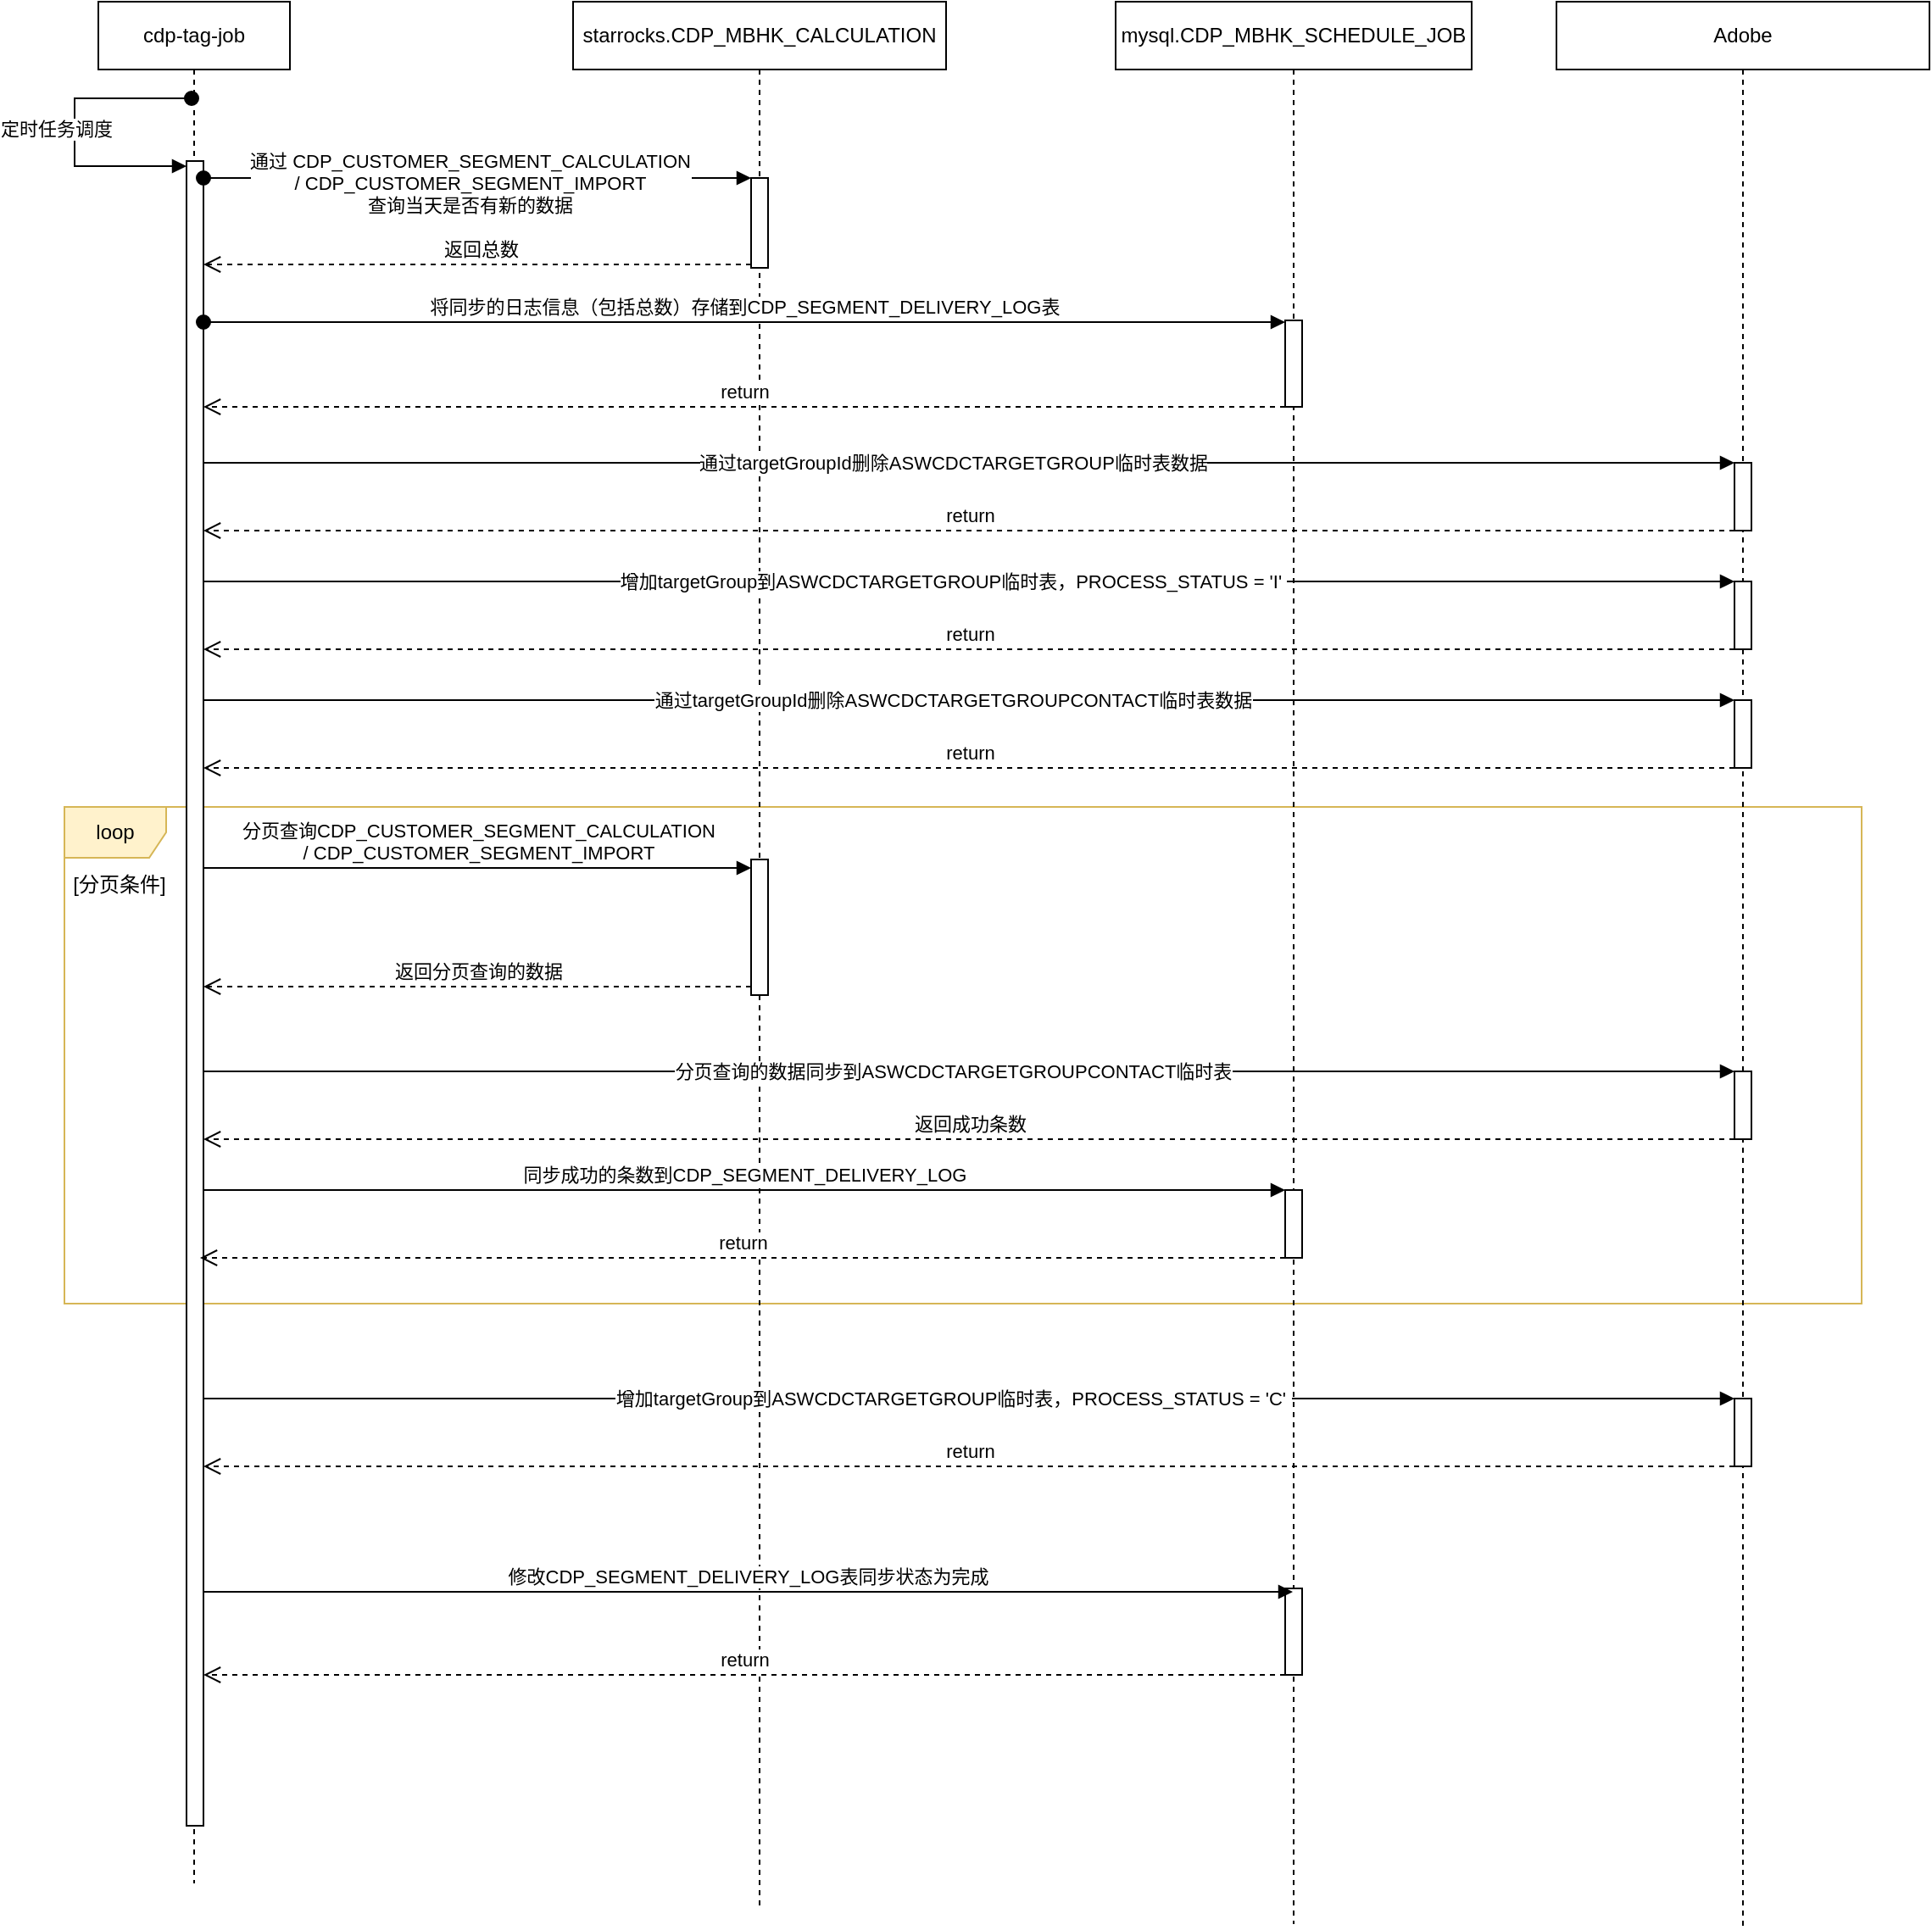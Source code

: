 <mxfile version="21.1.5" type="github">
  <diagram name="第 1 页" id="dYUoFG49znBWoF7892X2">
    <mxGraphModel dx="1434" dy="764" grid="0" gridSize="10" guides="1" tooltips="1" connect="1" arrows="1" fold="1" page="1" pageScale="1" pageWidth="827" pageHeight="1169" math="0" shadow="0">
      <root>
        <mxCell id="0" />
        <mxCell id="1" parent="0" />
        <mxCell id="x_W76neEEtvd7lcD01PX-147" value="loop" style="shape=umlFrame;whiteSpace=wrap;html=1;pointerEvents=0;fillColor=#fff2cc;strokeColor=#d6b656;swimlaneFillColor=none;" parent="1" vertex="1">
          <mxGeometry x="154" y="1455" width="1060" height="293" as="geometry" />
        </mxCell>
        <mxCell id="x_W76neEEtvd7lcD01PX-117" value="cdp-tag-job" style="shape=umlLifeline;perimeter=lifelinePerimeter;whiteSpace=wrap;html=1;container=1;dropTarget=0;collapsible=0;recursiveResize=0;outlineConnect=0;portConstraint=eastwest;newEdgeStyle={&quot;edgeStyle&quot;:&quot;elbowEdgeStyle&quot;,&quot;elbow&quot;:&quot;vertical&quot;,&quot;curved&quot;:0,&quot;rounded&quot;:0};" parent="1" vertex="1">
          <mxGeometry x="174" y="980" width="113" height="1110" as="geometry" />
        </mxCell>
        <mxCell id="x_W76neEEtvd7lcD01PX-118" value="" style="html=1;points=[];perimeter=orthogonalPerimeter;outlineConnect=0;targetShapes=umlLifeline;portConstraint=eastwest;newEdgeStyle={&quot;edgeStyle&quot;:&quot;elbowEdgeStyle&quot;,&quot;elbow&quot;:&quot;vertical&quot;,&quot;curved&quot;:0,&quot;rounded&quot;:0};" parent="x_W76neEEtvd7lcD01PX-117" vertex="1">
          <mxGeometry x="52" y="94" width="10" height="982" as="geometry" />
        </mxCell>
        <mxCell id="x_W76neEEtvd7lcD01PX-119" value="starrocks.CDP_MBHK_CALCULATION" style="shape=umlLifeline;perimeter=lifelinePerimeter;whiteSpace=wrap;html=1;container=1;dropTarget=0;collapsible=0;recursiveResize=0;outlineConnect=0;portConstraint=eastwest;newEdgeStyle={&quot;edgeStyle&quot;:&quot;elbowEdgeStyle&quot;,&quot;elbow&quot;:&quot;vertical&quot;,&quot;curved&quot;:0,&quot;rounded&quot;:0};" parent="1" vertex="1">
          <mxGeometry x="454" y="980" width="220" height="1123" as="geometry" />
        </mxCell>
        <mxCell id="x_W76neEEtvd7lcD01PX-120" value="" style="html=1;points=[];perimeter=orthogonalPerimeter;outlineConnect=0;targetShapes=umlLifeline;portConstraint=eastwest;newEdgeStyle={&quot;edgeStyle&quot;:&quot;elbowEdgeStyle&quot;,&quot;elbow&quot;:&quot;vertical&quot;,&quot;curved&quot;:0,&quot;rounded&quot;:0};" parent="x_W76neEEtvd7lcD01PX-119" vertex="1">
          <mxGeometry x="105" y="104" width="10" height="53" as="geometry" />
        </mxCell>
        <mxCell id="x_W76neEEtvd7lcD01PX-136" value="" style="html=1;points=[];perimeter=orthogonalPerimeter;outlineConnect=0;targetShapes=umlLifeline;portConstraint=eastwest;newEdgeStyle={&quot;edgeStyle&quot;:&quot;elbowEdgeStyle&quot;,&quot;elbow&quot;:&quot;vertical&quot;,&quot;curved&quot;:0,&quot;rounded&quot;:0};" parent="x_W76neEEtvd7lcD01PX-119" vertex="1">
          <mxGeometry x="105" y="506" width="10" height="80" as="geometry" />
        </mxCell>
        <mxCell id="x_W76neEEtvd7lcD01PX-121" value="" style="html=1;verticalAlign=bottom;startArrow=oval;startFill=1;endArrow=block;startSize=8;edgeStyle=elbowEdgeStyle;elbow=vertical;curved=0;rounded=0;" parent="1" source="x_W76neEEtvd7lcD01PX-118" target="x_W76neEEtvd7lcD01PX-120" edge="1">
          <mxGeometry width="60" relative="1" as="geometry">
            <mxPoint x="384" y="1084" as="sourcePoint" />
            <mxPoint x="444" y="1084" as="targetPoint" />
            <Array as="points">
              <mxPoint x="534" y="1084" />
            </Array>
          </mxGeometry>
        </mxCell>
        <mxCell id="x_W76neEEtvd7lcD01PX-124" value="&lt;div&gt;通过 CDP_CUSTOMER_SEGMENT_CALCULATION&lt;/div&gt;&lt;div&gt;/&amp;nbsp;CDP_CUSTOMER_SEGMENT_IMPORT&lt;/div&gt;&lt;div&gt;查询当天是否有新的数据&lt;/div&gt;" style="edgeLabel;html=1;align=center;verticalAlign=middle;resizable=0;points=[];" parent="x_W76neEEtvd7lcD01PX-121" vertex="1" connectable="0">
          <mxGeometry x="-0.03" y="-3" relative="1" as="geometry">
            <mxPoint as="offset" />
          </mxGeometry>
        </mxCell>
        <mxCell id="x_W76neEEtvd7lcD01PX-125" value="&amp;nbsp;返回总数" style="html=1;verticalAlign=bottom;endArrow=open;dashed=1;endSize=8;edgeStyle=elbowEdgeStyle;elbow=vertical;curved=0;rounded=0;" parent="1" source="x_W76neEEtvd7lcD01PX-120" target="x_W76neEEtvd7lcD01PX-118" edge="1">
          <mxGeometry relative="1" as="geometry">
            <mxPoint x="554" y="1124" as="sourcePoint" />
            <mxPoint x="244" y="1164" as="targetPoint" />
            <Array as="points">
              <mxPoint x="477" y="1135" />
              <mxPoint x="514" y="1124" />
              <mxPoint x="444" y="1164" />
            </Array>
          </mxGeometry>
        </mxCell>
        <mxCell id="x_W76neEEtvd7lcD01PX-128" value="Adobe" style="shape=umlLifeline;perimeter=lifelinePerimeter;whiteSpace=wrap;html=1;container=1;dropTarget=0;collapsible=0;recursiveResize=0;outlineConnect=0;portConstraint=eastwest;newEdgeStyle={&quot;edgeStyle&quot;:&quot;elbowEdgeStyle&quot;,&quot;elbow&quot;:&quot;vertical&quot;,&quot;curved&quot;:0,&quot;rounded&quot;:0};" parent="1" vertex="1">
          <mxGeometry x="1034" y="980" width="220" height="1136" as="geometry" />
        </mxCell>
        <mxCell id="x_W76neEEtvd7lcD01PX-132" value="" style="html=1;points=[];perimeter=orthogonalPerimeter;outlineConnect=0;targetShapes=umlLifeline;portConstraint=eastwest;newEdgeStyle={&quot;edgeStyle&quot;:&quot;elbowEdgeStyle&quot;,&quot;elbow&quot;:&quot;vertical&quot;,&quot;curved&quot;:0,&quot;rounded&quot;:0};" parent="x_W76neEEtvd7lcD01PX-128" vertex="1">
          <mxGeometry x="105" y="631" width="10" height="40" as="geometry" />
        </mxCell>
        <mxCell id="x_W76neEEtvd7lcD01PX-152" value="" style="html=1;verticalAlign=bottom;endArrow=block;edgeStyle=elbowEdgeStyle;elbow=vertical;curved=0;rounded=0;" parent="x_W76neEEtvd7lcD01PX-128" edge="1">
          <mxGeometry relative="1" as="geometry">
            <mxPoint x="-798" y="272" as="sourcePoint" />
            <mxPoint x="105" y="272" as="targetPoint" />
            <Array as="points">
              <mxPoint x="-230" y="272" />
              <mxPoint x="-240" y="262" />
              <mxPoint x="-310" y="182" />
              <mxPoint x="70" y="152" />
            </Array>
          </mxGeometry>
        </mxCell>
        <mxCell id="x_W76neEEtvd7lcD01PX-153" value="通过targetGroupId删除ASWCDCTARGETGROUP临时表数据" style="edgeLabel;html=1;align=center;verticalAlign=middle;resizable=0;points=[];" parent="x_W76neEEtvd7lcD01PX-152" vertex="1" connectable="0">
          <mxGeometry x="-0.021" relative="1" as="geometry">
            <mxPoint as="offset" />
          </mxGeometry>
        </mxCell>
        <mxCell id="x_W76neEEtvd7lcD01PX-154" value="return" style="html=1;verticalAlign=bottom;endArrow=open;dashed=1;endSize=8;edgeStyle=elbowEdgeStyle;elbow=vertical;curved=0;rounded=0;" parent="x_W76neEEtvd7lcD01PX-128" edge="1">
          <mxGeometry relative="1" as="geometry">
            <mxPoint x="-798" y="312" as="targetPoint" />
            <mxPoint x="105" y="312" as="sourcePoint" />
            <Array as="points">
              <mxPoint x="-300" y="312" />
              <mxPoint x="-40" y="332" />
              <mxPoint x="-230" y="322" />
              <mxPoint x="-270" y="332" />
              <mxPoint x="-320" y="212" />
            </Array>
          </mxGeometry>
        </mxCell>
        <mxCell id="x_W76neEEtvd7lcD01PX-155" value="" style="html=1;points=[];perimeter=orthogonalPerimeter;outlineConnect=0;targetShapes=umlLifeline;portConstraint=eastwest;newEdgeStyle={&quot;edgeStyle&quot;:&quot;elbowEdgeStyle&quot;,&quot;elbow&quot;:&quot;vertical&quot;,&quot;curved&quot;:0,&quot;rounded&quot;:0};" parent="x_W76neEEtvd7lcD01PX-128" vertex="1">
          <mxGeometry x="105" y="272" width="10" height="40" as="geometry" />
        </mxCell>
        <mxCell id="_thPJtnD76I0ixJaeyZY-2" value="" style="html=1;verticalAlign=bottom;endArrow=block;edgeStyle=elbowEdgeStyle;elbow=vertical;curved=0;rounded=0;" edge="1" parent="x_W76neEEtvd7lcD01PX-128">
          <mxGeometry relative="1" as="geometry">
            <mxPoint x="-798" y="342" as="sourcePoint" />
            <mxPoint x="105" y="342" as="targetPoint" />
            <Array as="points">
              <mxPoint x="-230" y="342" />
              <mxPoint x="-240" y="332" />
              <mxPoint x="-310" y="252" />
              <mxPoint x="70" y="222" />
            </Array>
          </mxGeometry>
        </mxCell>
        <mxCell id="_thPJtnD76I0ixJaeyZY-3" value="增加targetGroup到ASWCDCTARGETGROUP临时表，PROCESS_STATUS = &#39;I&#39;&amp;nbsp;" style="edgeLabel;html=1;align=center;verticalAlign=middle;resizable=0;points=[];" vertex="1" connectable="0" parent="_thPJtnD76I0ixJaeyZY-2">
          <mxGeometry x="-0.021" relative="1" as="geometry">
            <mxPoint as="offset" />
          </mxGeometry>
        </mxCell>
        <mxCell id="_thPJtnD76I0ixJaeyZY-4" value="return" style="html=1;verticalAlign=bottom;endArrow=open;dashed=1;endSize=8;edgeStyle=elbowEdgeStyle;elbow=vertical;curved=0;rounded=0;" edge="1" parent="x_W76neEEtvd7lcD01PX-128">
          <mxGeometry relative="1" as="geometry">
            <mxPoint x="-798" y="382" as="targetPoint" />
            <mxPoint x="105" y="382" as="sourcePoint" />
            <Array as="points">
              <mxPoint x="-300" y="382" />
              <mxPoint x="-40" y="402" />
              <mxPoint x="-230" y="392" />
              <mxPoint x="-270" y="402" />
              <mxPoint x="-320" y="282" />
            </Array>
          </mxGeometry>
        </mxCell>
        <mxCell id="_thPJtnD76I0ixJaeyZY-5" value="" style="html=1;points=[];perimeter=orthogonalPerimeter;outlineConnect=0;targetShapes=umlLifeline;portConstraint=eastwest;newEdgeStyle={&quot;edgeStyle&quot;:&quot;elbowEdgeStyle&quot;,&quot;elbow&quot;:&quot;vertical&quot;,&quot;curved&quot;:0,&quot;rounded&quot;:0};" vertex="1" parent="x_W76neEEtvd7lcD01PX-128">
          <mxGeometry x="105" y="342" width="10" height="40" as="geometry" />
        </mxCell>
        <mxCell id="_thPJtnD76I0ixJaeyZY-6" value="" style="html=1;verticalAlign=bottom;endArrow=block;edgeStyle=elbowEdgeStyle;elbow=vertical;curved=0;rounded=0;" edge="1" parent="x_W76neEEtvd7lcD01PX-128">
          <mxGeometry relative="1" as="geometry">
            <mxPoint x="-798" y="412" as="sourcePoint" />
            <mxPoint x="105" y="412" as="targetPoint" />
            <Array as="points">
              <mxPoint x="-230" y="412" />
              <mxPoint x="-240" y="402" />
              <mxPoint x="-310" y="322" />
              <mxPoint x="70" y="292" />
            </Array>
          </mxGeometry>
        </mxCell>
        <mxCell id="_thPJtnD76I0ixJaeyZY-7" value="通过targetGroupId删除ASWCDCTARGETGROUPCONTACT临时表数据" style="edgeLabel;html=1;align=center;verticalAlign=middle;resizable=0;points=[];" vertex="1" connectable="0" parent="_thPJtnD76I0ixJaeyZY-6">
          <mxGeometry x="-0.021" relative="1" as="geometry">
            <mxPoint as="offset" />
          </mxGeometry>
        </mxCell>
        <mxCell id="_thPJtnD76I0ixJaeyZY-8" value="return" style="html=1;verticalAlign=bottom;endArrow=open;dashed=1;endSize=8;edgeStyle=elbowEdgeStyle;elbow=vertical;curved=0;rounded=0;" edge="1" parent="x_W76neEEtvd7lcD01PX-128">
          <mxGeometry relative="1" as="geometry">
            <mxPoint x="-798" y="452" as="targetPoint" />
            <mxPoint x="105" y="452" as="sourcePoint" />
            <Array as="points">
              <mxPoint x="-300" y="452" />
              <mxPoint x="-40" y="472" />
              <mxPoint x="-230" y="462" />
              <mxPoint x="-270" y="472" />
              <mxPoint x="-320" y="352" />
            </Array>
          </mxGeometry>
        </mxCell>
        <mxCell id="_thPJtnD76I0ixJaeyZY-9" value="" style="html=1;points=[];perimeter=orthogonalPerimeter;outlineConnect=0;targetShapes=umlLifeline;portConstraint=eastwest;newEdgeStyle={&quot;edgeStyle&quot;:&quot;elbowEdgeStyle&quot;,&quot;elbow&quot;:&quot;vertical&quot;,&quot;curved&quot;:0,&quot;rounded&quot;:0};" vertex="1" parent="x_W76neEEtvd7lcD01PX-128">
          <mxGeometry x="105" y="412" width="10" height="40" as="geometry" />
        </mxCell>
        <mxCell id="_thPJtnD76I0ixJaeyZY-10" value="" style="html=1;verticalAlign=bottom;endArrow=block;edgeStyle=elbowEdgeStyle;elbow=vertical;curved=0;rounded=0;" edge="1" parent="x_W76neEEtvd7lcD01PX-128">
          <mxGeometry relative="1" as="geometry">
            <mxPoint x="-798" y="824" as="sourcePoint" />
            <mxPoint x="105" y="824" as="targetPoint" />
            <Array as="points">
              <mxPoint x="-230" y="824" />
              <mxPoint x="-240" y="814" />
              <mxPoint x="-310" y="734" />
              <mxPoint x="70" y="704" />
            </Array>
          </mxGeometry>
        </mxCell>
        <mxCell id="_thPJtnD76I0ixJaeyZY-11" value="增加targetGroup到ASWCDCTARGETGROUP临时表，PROCESS_STATUS = &#39;C&#39;&amp;nbsp;" style="edgeLabel;html=1;align=center;verticalAlign=middle;resizable=0;points=[];" vertex="1" connectable="0" parent="_thPJtnD76I0ixJaeyZY-10">
          <mxGeometry x="-0.021" relative="1" as="geometry">
            <mxPoint as="offset" />
          </mxGeometry>
        </mxCell>
        <mxCell id="_thPJtnD76I0ixJaeyZY-12" value="return" style="html=1;verticalAlign=bottom;endArrow=open;dashed=1;endSize=8;edgeStyle=elbowEdgeStyle;elbow=vertical;curved=0;rounded=0;" edge="1" parent="x_W76neEEtvd7lcD01PX-128">
          <mxGeometry relative="1" as="geometry">
            <mxPoint x="-798" y="864" as="targetPoint" />
            <mxPoint x="105" y="864" as="sourcePoint" />
            <Array as="points">
              <mxPoint x="-300" y="864" />
              <mxPoint x="-40" y="884" />
              <mxPoint x="-230" y="874" />
              <mxPoint x="-270" y="884" />
              <mxPoint x="-320" y="764" />
            </Array>
          </mxGeometry>
        </mxCell>
        <mxCell id="_thPJtnD76I0ixJaeyZY-13" value="" style="html=1;points=[];perimeter=orthogonalPerimeter;outlineConnect=0;targetShapes=umlLifeline;portConstraint=eastwest;newEdgeStyle={&quot;edgeStyle&quot;:&quot;elbowEdgeStyle&quot;,&quot;elbow&quot;:&quot;vertical&quot;,&quot;curved&quot;:0,&quot;rounded&quot;:0};" vertex="1" parent="x_W76neEEtvd7lcD01PX-128">
          <mxGeometry x="105" y="824" width="10" height="40" as="geometry" />
        </mxCell>
        <mxCell id="x_W76neEEtvd7lcD01PX-129" value="mysql.CDP_MBHK_SCHEDULE_JOB" style="shape=umlLifeline;perimeter=lifelinePerimeter;whiteSpace=wrap;html=1;container=1;dropTarget=0;collapsible=0;recursiveResize=0;outlineConnect=0;portConstraint=eastwest;newEdgeStyle={&quot;edgeStyle&quot;:&quot;elbowEdgeStyle&quot;,&quot;elbow&quot;:&quot;vertical&quot;,&quot;curved&quot;:0,&quot;rounded&quot;:0};" parent="1" vertex="1">
          <mxGeometry x="774" y="980" width="210" height="1134" as="geometry" />
        </mxCell>
        <mxCell id="x_W76neEEtvd7lcD01PX-130" value="" style="html=1;points=[];perimeter=orthogonalPerimeter;outlineConnect=0;targetShapes=umlLifeline;portConstraint=eastwest;newEdgeStyle={&quot;edgeStyle&quot;:&quot;elbowEdgeStyle&quot;,&quot;elbow&quot;:&quot;vertical&quot;,&quot;curved&quot;:0,&quot;rounded&quot;:0};" parent="x_W76neEEtvd7lcD01PX-129" vertex="1">
          <mxGeometry x="100" y="188" width="10" height="51" as="geometry" />
        </mxCell>
        <mxCell id="x_W76neEEtvd7lcD01PX-144" value="" style="html=1;points=[];perimeter=orthogonalPerimeter;outlineConnect=0;targetShapes=umlLifeline;portConstraint=eastwest;newEdgeStyle={&quot;edgeStyle&quot;:&quot;elbowEdgeStyle&quot;,&quot;elbow&quot;:&quot;vertical&quot;,&quot;curved&quot;:0,&quot;rounded&quot;:0};" parent="x_W76neEEtvd7lcD01PX-129" vertex="1">
          <mxGeometry x="100" y="701" width="10" height="40" as="geometry" />
        </mxCell>
        <mxCell id="x_W76neEEtvd7lcD01PX-172" value="" style="html=1;points=[];perimeter=orthogonalPerimeter;outlineConnect=0;targetShapes=umlLifeline;portConstraint=eastwest;newEdgeStyle={&quot;edgeStyle&quot;:&quot;elbowEdgeStyle&quot;,&quot;elbow&quot;:&quot;vertical&quot;,&quot;curved&quot;:0,&quot;rounded&quot;:0};" parent="x_W76neEEtvd7lcD01PX-129" vertex="1">
          <mxGeometry x="100" y="936" width="10" height="51" as="geometry" />
        </mxCell>
        <mxCell id="x_W76neEEtvd7lcD01PX-174" value="return" style="html=1;verticalAlign=bottom;endArrow=open;dashed=1;endSize=8;edgeStyle=elbowEdgeStyle;elbow=vertical;curved=0;rounded=0;" parent="x_W76neEEtvd7lcD01PX-129" source="x_W76neEEtvd7lcD01PX-172" edge="1">
          <mxGeometry relative="1" as="geometry">
            <mxPoint x="-100" y="967" as="sourcePoint" />
            <mxPoint x="-538" y="987" as="targetPoint" />
            <Array as="points">
              <mxPoint x="-150" y="987" />
            </Array>
          </mxGeometry>
        </mxCell>
        <mxCell id="x_W76neEEtvd7lcD01PX-131" value="将同步的日志信息（包括总数）存储到CDP_SEGMENT_DELIVERY_LOG表" style="html=1;verticalAlign=bottom;startArrow=oval;startFill=1;endArrow=block;startSize=8;edgeStyle=elbowEdgeStyle;elbow=vertical;curved=0;rounded=0;" parent="1" target="x_W76neEEtvd7lcD01PX-130" edge="1">
          <mxGeometry width="60" relative="1" as="geometry">
            <mxPoint x="236" y="1169" as="sourcePoint" />
            <mxPoint x="424" y="1189" as="targetPoint" />
            <Array as="points">
              <mxPoint x="394" y="1169" />
              <mxPoint x="614" y="1139" />
            </Array>
            <mxPoint as="offset" />
          </mxGeometry>
        </mxCell>
        <mxCell id="x_W76neEEtvd7lcD01PX-135" value="return" style="html=1;verticalAlign=bottom;endArrow=open;dashed=1;endSize=8;edgeStyle=elbowEdgeStyle;elbow=vertical;curved=0;rounded=0;" parent="1" source="x_W76neEEtvd7lcD01PX-130" edge="1">
          <mxGeometry relative="1" as="geometry">
            <mxPoint x="674" y="1199" as="sourcePoint" />
            <mxPoint x="236" y="1219" as="targetPoint" />
            <Array as="points">
              <mxPoint x="624" y="1219" />
            </Array>
          </mxGeometry>
        </mxCell>
        <mxCell id="x_W76neEEtvd7lcD01PX-133" value="" style="html=1;verticalAlign=bottom;endArrow=block;edgeStyle=elbowEdgeStyle;elbow=vertical;curved=0;rounded=0;" parent="1" target="x_W76neEEtvd7lcD01PX-132" edge="1">
          <mxGeometry relative="1" as="geometry">
            <mxPoint x="236" y="1611" as="sourcePoint" />
            <Array as="points">
              <mxPoint x="804" y="1611" />
              <mxPoint x="794" y="1601" />
              <mxPoint x="724" y="1521" />
              <mxPoint x="1104" y="1491" />
            </Array>
          </mxGeometry>
        </mxCell>
        <mxCell id="x_W76neEEtvd7lcD01PX-139" value="分页查询的数据同步到ASWCDCTARGETGROUPCONTACT临时表" style="edgeLabel;html=1;align=center;verticalAlign=middle;resizable=0;points=[];" parent="x_W76neEEtvd7lcD01PX-133" vertex="1" connectable="0">
          <mxGeometry x="-0.021" relative="1" as="geometry">
            <mxPoint as="offset" />
          </mxGeometry>
        </mxCell>
        <mxCell id="x_W76neEEtvd7lcD01PX-134" value="返回成功条数" style="html=1;verticalAlign=bottom;endArrow=open;dashed=1;endSize=8;edgeStyle=elbowEdgeStyle;elbow=vertical;curved=0;rounded=0;" parent="1" source="x_W76neEEtvd7lcD01PX-132" edge="1">
          <mxGeometry relative="1" as="geometry">
            <mxPoint x="236" y="1651" as="targetPoint" />
            <Array as="points">
              <mxPoint x="734" y="1651" />
              <mxPoint x="994" y="1671" />
              <mxPoint x="804" y="1661" />
              <mxPoint x="764" y="1671" />
              <mxPoint x="714" y="1551" />
            </Array>
          </mxGeometry>
        </mxCell>
        <mxCell id="x_W76neEEtvd7lcD01PX-137" value="分页查询CDP_CUSTOMER_SEGMENT_CALCULATION&lt;div style=&quot;border-color: var(--border-color);&quot;&gt;/&amp;nbsp;CDP_CUSTOMER_SEGMENT_IMPORT&lt;/div&gt;" style="html=1;verticalAlign=bottom;endArrow=block;edgeStyle=elbowEdgeStyle;elbow=vertical;curved=0;rounded=0;" parent="1" target="x_W76neEEtvd7lcD01PX-136" edge="1">
          <mxGeometry x="0.003" relative="1" as="geometry">
            <mxPoint x="236" y="1491" as="sourcePoint" />
            <Array as="points">
              <mxPoint x="434" y="1491" />
            </Array>
            <mxPoint as="offset" />
          </mxGeometry>
        </mxCell>
        <mxCell id="x_W76neEEtvd7lcD01PX-138" value="返回分页查询的数据" style="html=1;verticalAlign=bottom;endArrow=open;dashed=1;endSize=8;edgeStyle=elbowEdgeStyle;elbow=vertical;curved=0;rounded=0;" parent="1" source="x_W76neEEtvd7lcD01PX-136" edge="1">
          <mxGeometry relative="1" as="geometry">
            <mxPoint x="236" y="1561" as="targetPoint" />
            <Array as="points">
              <mxPoint x="384" y="1561" />
            </Array>
          </mxGeometry>
        </mxCell>
        <mxCell id="x_W76neEEtvd7lcD01PX-145" value="同步成功的条数到CDP_SEGMENT_DELIVERY_LOG" style="html=1;verticalAlign=bottom;endArrow=block;edgeStyle=elbowEdgeStyle;elbow=vertical;curved=0;rounded=0;" parent="1" target="x_W76neEEtvd7lcD01PX-144" edge="1">
          <mxGeometry relative="1" as="geometry">
            <mxPoint x="236" y="1681" as="sourcePoint" />
            <Array as="points">
              <mxPoint x="804" y="1681" />
            </Array>
            <mxPoint as="offset" />
          </mxGeometry>
        </mxCell>
        <mxCell id="x_W76neEEtvd7lcD01PX-146" value="return" style="html=1;verticalAlign=bottom;endArrow=open;dashed=1;endSize=8;edgeStyle=elbowEdgeStyle;elbow=vertical;curved=0;rounded=0;" parent="1" source="x_W76neEEtvd7lcD01PX-144" edge="1">
          <mxGeometry relative="1" as="geometry">
            <mxPoint x="234" y="1721" as="targetPoint" />
            <Array as="points">
              <mxPoint x="794" y="1721" />
            </Array>
          </mxGeometry>
        </mxCell>
        <mxCell id="x_W76neEEtvd7lcD01PX-151" value="" style="html=1;points=[];perimeter=orthogonalPerimeter;outlineConnect=0;targetShapes=umlLifeline;portConstraint=eastwest;newEdgeStyle={&quot;edgeStyle&quot;:&quot;elbowEdgeStyle&quot;,&quot;elbow&quot;:&quot;vertical&quot;,&quot;curved&quot;:0,&quot;rounded&quot;:0};" parent="1" vertex="1">
          <mxGeometry x="1139" y="1611" width="10" height="40" as="geometry" />
        </mxCell>
        <mxCell id="x_W76neEEtvd7lcD01PX-178" value="[分页条件]" style="text;html=1;align=center;verticalAlign=middle;resizable=0;points=[];autosize=1;strokeColor=none;fillColor=none;" parent="1" vertex="1">
          <mxGeometry x="149" y="1488" width="73" height="26" as="geometry" />
        </mxCell>
        <mxCell id="_thPJtnD76I0ixJaeyZY-1" value="定时任务调度" style="html=1;verticalAlign=bottom;startArrow=oval;startFill=1;endArrow=block;startSize=8;edgeStyle=elbowEdgeStyle;rounded=0;" edge="1" parent="1" target="x_W76neEEtvd7lcD01PX-118">
          <mxGeometry x="0.097" y="-11" width="60" relative="1" as="geometry">
            <mxPoint x="229" y="1037" as="sourcePoint" />
            <mxPoint x="289" y="1037" as="targetPoint" />
            <Array as="points">
              <mxPoint x="160" y="1077" />
              <mxPoint x="142" y="1052" />
            </Array>
            <mxPoint as="offset" />
          </mxGeometry>
        </mxCell>
        <mxCell id="_thPJtnD76I0ixJaeyZY-14" value="修改CDP_SEGMENT_DELIVERY_LOG表同步状态为完成" style="html=1;verticalAlign=bottom;endArrow=block;edgeStyle=elbowEdgeStyle;elbow=vertical;curved=0;rounded=0;" edge="1" parent="1" source="x_W76neEEtvd7lcD01PX-118" target="x_W76neEEtvd7lcD01PX-129">
          <mxGeometry x="-0.001" width="80" relative="1" as="geometry">
            <mxPoint x="302" y="1917" as="sourcePoint" />
            <mxPoint x="875.5" y="1917" as="targetPoint" />
            <Array as="points">
              <mxPoint x="409" y="1918" />
              <mxPoint x="287" y="1939" />
              <mxPoint x="346" y="1893" />
              <mxPoint x="251" y="1910" />
            </Array>
            <mxPoint as="offset" />
          </mxGeometry>
        </mxCell>
      </root>
    </mxGraphModel>
  </diagram>
</mxfile>
